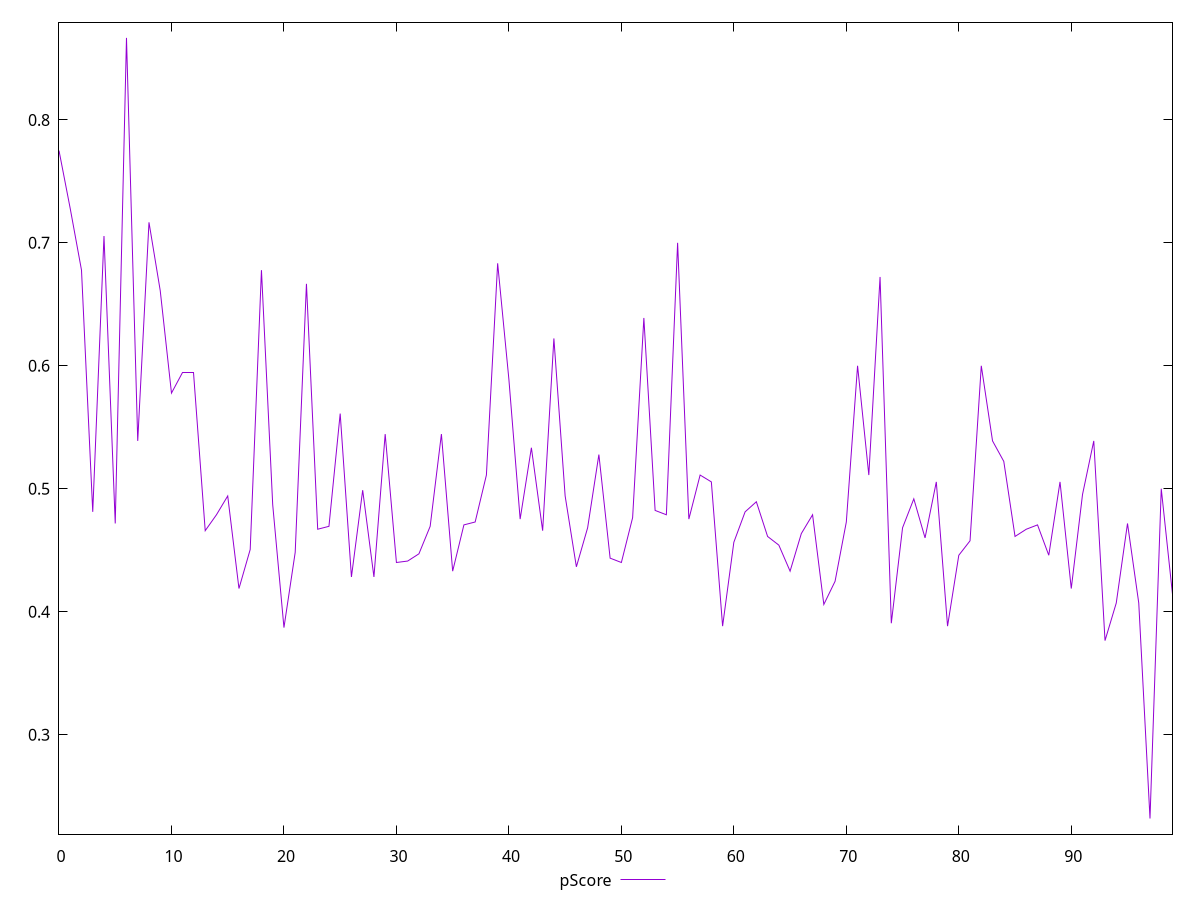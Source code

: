 reset

$pScore <<EOF
0 0.775
1 0.7277777777777777
2 0.6777777777777778
3 0.4811764705882353
4 0.7055555555555556
5 0.4717647058823529
6 0.8666666666666667
7 0.5388888888888889
8 0.7166666666666667
9 0.6611111111111111
10 0.5777777777777777
11 0.5944444444444444
12 0.5944444444444444
13 0.46588235294117647
14 0.4788235294117647
15 0.49411764705882355
16 0.4188235294117647
17 0.4505882352941176
18 0.6777777777777778
19 0.48705882352941177
20 0.3870588235294118
21 0.44823529411764707
22 0.6666666666666666
23 0.46705882352941175
24 0.46941176470588236
25 0.5611111111111111
26 0.42823529411764705
27 0.4988235294117647
28 0.42823529411764705
29 0.5444444444444445
30 0.44
31 0.4411764705882353
32 0.4470588235294118
33 0.46941176470588236
34 0.5444444444444445
35 0.4329411764705882
36 0.47058823529411764
37 0.47294117647058825
38 0.5111111111111111
39 0.6833333333333333
40 0.5888888888888889
41 0.4752941176470588
42 0.5333333333333333
43 0.46588235294117647
44 0.6222222222222222
45 0.49411764705882355
46 0.4364705882352941
47 0.4682352941176471
48 0.5277777777777778
49 0.4435294117647059
50 0.44
51 0.4764705882352941
52 0.6388888888888888
53 0.4823529411764706
54 0.4788235294117647
55 0.7
56 0.4752941176470588
57 0.5111111111111111
58 0.5055555555555555
59 0.38823529411764707
60 0.45647058823529413
61 0.4811764705882353
62 0.4894117647058824
63 0.4611764705882353
64 0.4541176470588235
65 0.4329411764705882
66 0.46352941176470586
67 0.4788235294117647
68 0.40588235294117647
69 0.42470588235294116
70 0.47294117647058825
71 0.6
72 0.5111111111111111
73 0.6722222222222223
74 0.3905882352941176
75 0.4682352941176471
76 0.49176470588235294
77 0.46
78 0.5055555555555555
79 0.38823529411764707
80 0.44588235294117645
81 0.4576470588235294
82 0.6
83 0.5388888888888889
84 0.5222222222222223
85 0.4611764705882353
86 0.46705882352941175
87 0.47058823529411764
88 0.44588235294117645
89 0.5055555555555555
90 0.4188235294117647
91 0.49529411764705883
92 0.5388888888888889
93 0.3764705882352941
94 0.40705882352941175
95 0.4717647058823529
96 0.40705882352941175
97 0.23176470588235293
98 0.5
99 0.41411764705882353
EOF

set key outside below
set xrange [0:99]
set yrange [0.21906666666666666:0.8793647058823529]
set trange [0.21906666666666666:0.8793647058823529]
set terminal svg size 640, 500 enhanced background rgb 'white'
set output "reports/report_00027_2021-02-24T12-40-31.850Z/uses-http2/samples/music/pScore/values.svg"

plot $pScore title "pScore" with line

reset
